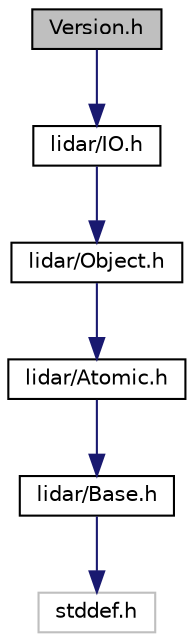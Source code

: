 digraph "Version.h"
{
  bgcolor="transparent";
  edge [fontname="Helvetica",fontsize="10",labelfontname="Helvetica",labelfontsize="10"];
  node [fontname="Helvetica",fontsize="10",shape=record];
  Node1 [label="Version.h",height=0.2,width=0.4,color="black", fillcolor="grey75", style="filled" fontcolor="black"];
  Node1 -> Node2 [color="midnightblue",fontsize="10",style="solid",fontname="Helvetica"];
  Node2 [label="lidar/IO.h",height=0.2,width=0.4,color="black",URL="$a00040.html"];
  Node2 -> Node3 [color="midnightblue",fontsize="10",style="solid",fontname="Helvetica"];
  Node3 [label="lidar/Object.h",height=0.2,width=0.4,color="black",URL="$a00045.html"];
  Node3 -> Node4 [color="midnightblue",fontsize="10",style="solid",fontname="Helvetica"];
  Node4 [label="lidar/Atomic.h",height=0.2,width=0.4,color="black",URL="$a00033.html"];
  Node4 -> Node5 [color="midnightblue",fontsize="10",style="solid",fontname="Helvetica"];
  Node5 [label="lidar/Base.h",height=0.2,width=0.4,color="black",URL="$a00034.html"];
  Node5 -> Node6 [color="midnightblue",fontsize="10",style="solid",fontname="Helvetica"];
  Node6 [label="stddef.h",height=0.2,width=0.4,color="grey75"];
}
